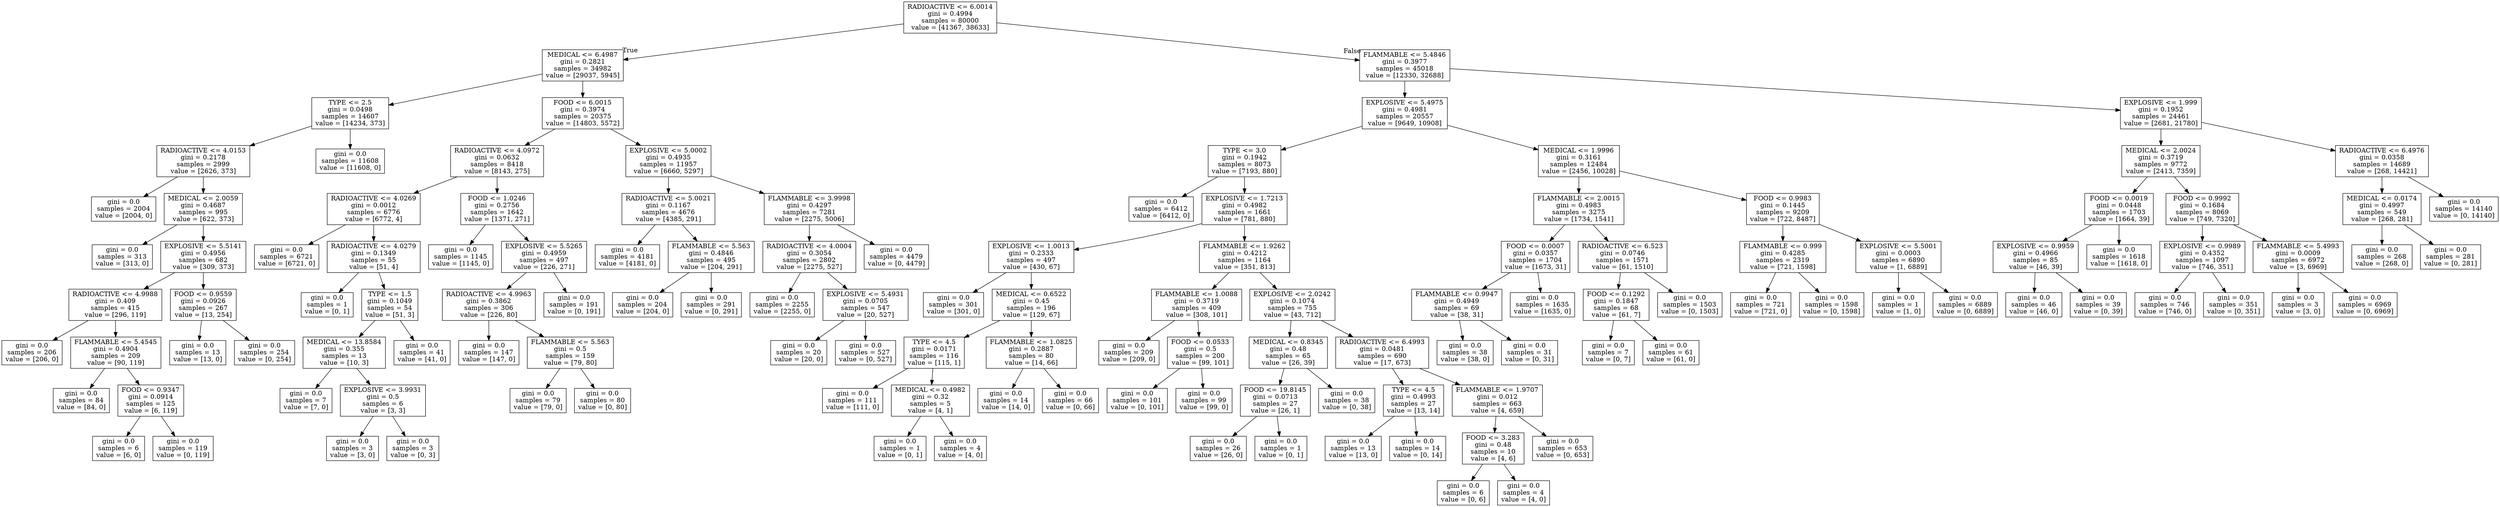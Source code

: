 digraph Tree {
node [shape=box] ;
0 [label="RADIOACTIVE <= 6.0014\ngini = 0.4994\nsamples = 80000\nvalue = [41367, 38633]"] ;
1 [label="MEDICAL <= 6.4987\ngini = 0.2821\nsamples = 34982\nvalue = [29037, 5945]"] ;
0 -> 1 [labeldistance=2.5, labelangle=45, headlabel="True"] ;
2 [label="TYPE <= 2.5\ngini = 0.0498\nsamples = 14607\nvalue = [14234, 373]"] ;
1 -> 2 ;
3 [label="RADIOACTIVE <= 4.0153\ngini = 0.2178\nsamples = 2999\nvalue = [2626, 373]"] ;
2 -> 3 ;
4 [label="gini = 0.0\nsamples = 2004\nvalue = [2004, 0]"] ;
3 -> 4 ;
5 [label="MEDICAL <= 2.0059\ngini = 0.4687\nsamples = 995\nvalue = [622, 373]"] ;
3 -> 5 ;
6 [label="gini = 0.0\nsamples = 313\nvalue = [313, 0]"] ;
5 -> 6 ;
7 [label="EXPLOSIVE <= 5.5141\ngini = 0.4956\nsamples = 682\nvalue = [309, 373]"] ;
5 -> 7 ;
8 [label="RADIOACTIVE <= 4.9988\ngini = 0.409\nsamples = 415\nvalue = [296, 119]"] ;
7 -> 8 ;
9 [label="gini = 0.0\nsamples = 206\nvalue = [206, 0]"] ;
8 -> 9 ;
10 [label="FLAMMABLE <= 5.4545\ngini = 0.4904\nsamples = 209\nvalue = [90, 119]"] ;
8 -> 10 ;
11 [label="gini = 0.0\nsamples = 84\nvalue = [84, 0]"] ;
10 -> 11 ;
12 [label="FOOD <= 0.9347\ngini = 0.0914\nsamples = 125\nvalue = [6, 119]"] ;
10 -> 12 ;
13 [label="gini = 0.0\nsamples = 6\nvalue = [6, 0]"] ;
12 -> 13 ;
14 [label="gini = 0.0\nsamples = 119\nvalue = [0, 119]"] ;
12 -> 14 ;
15 [label="FOOD <= 0.9559\ngini = 0.0926\nsamples = 267\nvalue = [13, 254]"] ;
7 -> 15 ;
16 [label="gini = 0.0\nsamples = 13\nvalue = [13, 0]"] ;
15 -> 16 ;
17 [label="gini = 0.0\nsamples = 254\nvalue = [0, 254]"] ;
15 -> 17 ;
18 [label="gini = 0.0\nsamples = 11608\nvalue = [11608, 0]"] ;
2 -> 18 ;
19 [label="FOOD <= 6.0015\ngini = 0.3974\nsamples = 20375\nvalue = [14803, 5572]"] ;
1 -> 19 ;
20 [label="RADIOACTIVE <= 4.0972\ngini = 0.0632\nsamples = 8418\nvalue = [8143, 275]"] ;
19 -> 20 ;
21 [label="RADIOACTIVE <= 4.0269\ngini = 0.0012\nsamples = 6776\nvalue = [6772, 4]"] ;
20 -> 21 ;
22 [label="gini = 0.0\nsamples = 6721\nvalue = [6721, 0]"] ;
21 -> 22 ;
23 [label="RADIOACTIVE <= 4.0279\ngini = 0.1349\nsamples = 55\nvalue = [51, 4]"] ;
21 -> 23 ;
24 [label="gini = 0.0\nsamples = 1\nvalue = [0, 1]"] ;
23 -> 24 ;
25 [label="TYPE <= 1.5\ngini = 0.1049\nsamples = 54\nvalue = [51, 3]"] ;
23 -> 25 ;
26 [label="MEDICAL <= 13.8584\ngini = 0.355\nsamples = 13\nvalue = [10, 3]"] ;
25 -> 26 ;
27 [label="gini = 0.0\nsamples = 7\nvalue = [7, 0]"] ;
26 -> 27 ;
28 [label="EXPLOSIVE <= 3.9931\ngini = 0.5\nsamples = 6\nvalue = [3, 3]"] ;
26 -> 28 ;
29 [label="gini = 0.0\nsamples = 3\nvalue = [3, 0]"] ;
28 -> 29 ;
30 [label="gini = 0.0\nsamples = 3\nvalue = [0, 3]"] ;
28 -> 30 ;
31 [label="gini = 0.0\nsamples = 41\nvalue = [41, 0]"] ;
25 -> 31 ;
32 [label="FOOD <= 1.0246\ngini = 0.2756\nsamples = 1642\nvalue = [1371, 271]"] ;
20 -> 32 ;
33 [label="gini = 0.0\nsamples = 1145\nvalue = [1145, 0]"] ;
32 -> 33 ;
34 [label="EXPLOSIVE <= 5.5265\ngini = 0.4959\nsamples = 497\nvalue = [226, 271]"] ;
32 -> 34 ;
35 [label="RADIOACTIVE <= 4.9963\ngini = 0.3862\nsamples = 306\nvalue = [226, 80]"] ;
34 -> 35 ;
36 [label="gini = 0.0\nsamples = 147\nvalue = [147, 0]"] ;
35 -> 36 ;
37 [label="FLAMMABLE <= 5.563\ngini = 0.5\nsamples = 159\nvalue = [79, 80]"] ;
35 -> 37 ;
38 [label="gini = 0.0\nsamples = 79\nvalue = [79, 0]"] ;
37 -> 38 ;
39 [label="gini = 0.0\nsamples = 80\nvalue = [0, 80]"] ;
37 -> 39 ;
40 [label="gini = 0.0\nsamples = 191\nvalue = [0, 191]"] ;
34 -> 40 ;
41 [label="EXPLOSIVE <= 5.0002\ngini = 0.4935\nsamples = 11957\nvalue = [6660, 5297]"] ;
19 -> 41 ;
42 [label="RADIOACTIVE <= 5.0021\ngini = 0.1167\nsamples = 4676\nvalue = [4385, 291]"] ;
41 -> 42 ;
43 [label="gini = 0.0\nsamples = 4181\nvalue = [4181, 0]"] ;
42 -> 43 ;
44 [label="FLAMMABLE <= 5.563\ngini = 0.4846\nsamples = 495\nvalue = [204, 291]"] ;
42 -> 44 ;
45 [label="gini = 0.0\nsamples = 204\nvalue = [204, 0]"] ;
44 -> 45 ;
46 [label="gini = 0.0\nsamples = 291\nvalue = [0, 291]"] ;
44 -> 46 ;
47 [label="FLAMMABLE <= 3.9998\ngini = 0.4297\nsamples = 7281\nvalue = [2275, 5006]"] ;
41 -> 47 ;
48 [label="RADIOACTIVE <= 4.0004\ngini = 0.3054\nsamples = 2802\nvalue = [2275, 527]"] ;
47 -> 48 ;
49 [label="gini = 0.0\nsamples = 2255\nvalue = [2255, 0]"] ;
48 -> 49 ;
50 [label="EXPLOSIVE <= 5.4931\ngini = 0.0705\nsamples = 547\nvalue = [20, 527]"] ;
48 -> 50 ;
51 [label="gini = 0.0\nsamples = 20\nvalue = [20, 0]"] ;
50 -> 51 ;
52 [label="gini = 0.0\nsamples = 527\nvalue = [0, 527]"] ;
50 -> 52 ;
53 [label="gini = 0.0\nsamples = 4479\nvalue = [0, 4479]"] ;
47 -> 53 ;
54 [label="FLAMMABLE <= 5.4846\ngini = 0.3977\nsamples = 45018\nvalue = [12330, 32688]"] ;
0 -> 54 [labeldistance=2.5, labelangle=-45, headlabel="False"] ;
55 [label="EXPLOSIVE <= 5.4975\ngini = 0.4981\nsamples = 20557\nvalue = [9649, 10908]"] ;
54 -> 55 ;
56 [label="TYPE <= 3.0\ngini = 0.1942\nsamples = 8073\nvalue = [7193, 880]"] ;
55 -> 56 ;
57 [label="gini = 0.0\nsamples = 6412\nvalue = [6412, 0]"] ;
56 -> 57 ;
58 [label="EXPLOSIVE <= 1.7213\ngini = 0.4982\nsamples = 1661\nvalue = [781, 880]"] ;
56 -> 58 ;
59 [label="EXPLOSIVE <= 1.0013\ngini = 0.2333\nsamples = 497\nvalue = [430, 67]"] ;
58 -> 59 ;
60 [label="gini = 0.0\nsamples = 301\nvalue = [301, 0]"] ;
59 -> 60 ;
61 [label="MEDICAL <= 0.6522\ngini = 0.45\nsamples = 196\nvalue = [129, 67]"] ;
59 -> 61 ;
62 [label="TYPE <= 4.5\ngini = 0.0171\nsamples = 116\nvalue = [115, 1]"] ;
61 -> 62 ;
63 [label="gini = 0.0\nsamples = 111\nvalue = [111, 0]"] ;
62 -> 63 ;
64 [label="MEDICAL <= 0.4982\ngini = 0.32\nsamples = 5\nvalue = [4, 1]"] ;
62 -> 64 ;
65 [label="gini = 0.0\nsamples = 1\nvalue = [0, 1]"] ;
64 -> 65 ;
66 [label="gini = 0.0\nsamples = 4\nvalue = [4, 0]"] ;
64 -> 66 ;
67 [label="FLAMMABLE <= 1.0825\ngini = 0.2887\nsamples = 80\nvalue = [14, 66]"] ;
61 -> 67 ;
68 [label="gini = 0.0\nsamples = 14\nvalue = [14, 0]"] ;
67 -> 68 ;
69 [label="gini = 0.0\nsamples = 66\nvalue = [0, 66]"] ;
67 -> 69 ;
70 [label="FLAMMABLE <= 1.9262\ngini = 0.4212\nsamples = 1164\nvalue = [351, 813]"] ;
58 -> 70 ;
71 [label="FLAMMABLE <= 1.0088\ngini = 0.3719\nsamples = 409\nvalue = [308, 101]"] ;
70 -> 71 ;
72 [label="gini = 0.0\nsamples = 209\nvalue = [209, 0]"] ;
71 -> 72 ;
73 [label="FOOD <= 0.0533\ngini = 0.5\nsamples = 200\nvalue = [99, 101]"] ;
71 -> 73 ;
74 [label="gini = 0.0\nsamples = 101\nvalue = [0, 101]"] ;
73 -> 74 ;
75 [label="gini = 0.0\nsamples = 99\nvalue = [99, 0]"] ;
73 -> 75 ;
76 [label="EXPLOSIVE <= 2.0242\ngini = 0.1074\nsamples = 755\nvalue = [43, 712]"] ;
70 -> 76 ;
77 [label="MEDICAL <= 0.8345\ngini = 0.48\nsamples = 65\nvalue = [26, 39]"] ;
76 -> 77 ;
78 [label="FOOD <= 19.8145\ngini = 0.0713\nsamples = 27\nvalue = [26, 1]"] ;
77 -> 78 ;
79 [label="gini = 0.0\nsamples = 26\nvalue = [26, 0]"] ;
78 -> 79 ;
80 [label="gini = 0.0\nsamples = 1\nvalue = [0, 1]"] ;
78 -> 80 ;
81 [label="gini = 0.0\nsamples = 38\nvalue = [0, 38]"] ;
77 -> 81 ;
82 [label="RADIOACTIVE <= 6.4993\ngini = 0.0481\nsamples = 690\nvalue = [17, 673]"] ;
76 -> 82 ;
83 [label="TYPE <= 4.5\ngini = 0.4993\nsamples = 27\nvalue = [13, 14]"] ;
82 -> 83 ;
84 [label="gini = 0.0\nsamples = 13\nvalue = [13, 0]"] ;
83 -> 84 ;
85 [label="gini = 0.0\nsamples = 14\nvalue = [0, 14]"] ;
83 -> 85 ;
86 [label="FLAMMABLE <= 1.9707\ngini = 0.012\nsamples = 663\nvalue = [4, 659]"] ;
82 -> 86 ;
87 [label="FOOD <= 3.283\ngini = 0.48\nsamples = 10\nvalue = [4, 6]"] ;
86 -> 87 ;
88 [label="gini = 0.0\nsamples = 6\nvalue = [0, 6]"] ;
87 -> 88 ;
89 [label="gini = 0.0\nsamples = 4\nvalue = [4, 0]"] ;
87 -> 89 ;
90 [label="gini = 0.0\nsamples = 653\nvalue = [0, 653]"] ;
86 -> 90 ;
91 [label="MEDICAL <= 1.9996\ngini = 0.3161\nsamples = 12484\nvalue = [2456, 10028]"] ;
55 -> 91 ;
92 [label="FLAMMABLE <= 2.0015\ngini = 0.4983\nsamples = 3275\nvalue = [1734, 1541]"] ;
91 -> 92 ;
93 [label="FOOD <= 0.0007\ngini = 0.0357\nsamples = 1704\nvalue = [1673, 31]"] ;
92 -> 93 ;
94 [label="FLAMMABLE <= 0.9947\ngini = 0.4949\nsamples = 69\nvalue = [38, 31]"] ;
93 -> 94 ;
95 [label="gini = 0.0\nsamples = 38\nvalue = [38, 0]"] ;
94 -> 95 ;
96 [label="gini = 0.0\nsamples = 31\nvalue = [0, 31]"] ;
94 -> 96 ;
97 [label="gini = 0.0\nsamples = 1635\nvalue = [1635, 0]"] ;
93 -> 97 ;
98 [label="RADIOACTIVE <= 6.523\ngini = 0.0746\nsamples = 1571\nvalue = [61, 1510]"] ;
92 -> 98 ;
99 [label="FOOD <= 0.1292\ngini = 0.1847\nsamples = 68\nvalue = [61, 7]"] ;
98 -> 99 ;
100 [label="gini = 0.0\nsamples = 7\nvalue = [0, 7]"] ;
99 -> 100 ;
101 [label="gini = 0.0\nsamples = 61\nvalue = [61, 0]"] ;
99 -> 101 ;
102 [label="gini = 0.0\nsamples = 1503\nvalue = [0, 1503]"] ;
98 -> 102 ;
103 [label="FOOD <= 0.9983\ngini = 0.1445\nsamples = 9209\nvalue = [722, 8487]"] ;
91 -> 103 ;
104 [label="FLAMMABLE <= 0.999\ngini = 0.4285\nsamples = 2319\nvalue = [721, 1598]"] ;
103 -> 104 ;
105 [label="gini = 0.0\nsamples = 721\nvalue = [721, 0]"] ;
104 -> 105 ;
106 [label="gini = 0.0\nsamples = 1598\nvalue = [0, 1598]"] ;
104 -> 106 ;
107 [label="EXPLOSIVE <= 5.5001\ngini = 0.0003\nsamples = 6890\nvalue = [1, 6889]"] ;
103 -> 107 ;
108 [label="gini = 0.0\nsamples = 1\nvalue = [1, 0]"] ;
107 -> 108 ;
109 [label="gini = 0.0\nsamples = 6889\nvalue = [0, 6889]"] ;
107 -> 109 ;
110 [label="EXPLOSIVE <= 1.999\ngini = 0.1952\nsamples = 24461\nvalue = [2681, 21780]"] ;
54 -> 110 ;
111 [label="MEDICAL <= 2.0024\ngini = 0.3719\nsamples = 9772\nvalue = [2413, 7359]"] ;
110 -> 111 ;
112 [label="FOOD <= 0.0019\ngini = 0.0448\nsamples = 1703\nvalue = [1664, 39]"] ;
111 -> 112 ;
113 [label="EXPLOSIVE <= 0.9959\ngini = 0.4966\nsamples = 85\nvalue = [46, 39]"] ;
112 -> 113 ;
114 [label="gini = 0.0\nsamples = 46\nvalue = [46, 0]"] ;
113 -> 114 ;
115 [label="gini = 0.0\nsamples = 39\nvalue = [0, 39]"] ;
113 -> 115 ;
116 [label="gini = 0.0\nsamples = 1618\nvalue = [1618, 0]"] ;
112 -> 116 ;
117 [label="FOOD <= 0.9992\ngini = 0.1684\nsamples = 8069\nvalue = [749, 7320]"] ;
111 -> 117 ;
118 [label="EXPLOSIVE <= 0.9989\ngini = 0.4352\nsamples = 1097\nvalue = [746, 351]"] ;
117 -> 118 ;
119 [label="gini = 0.0\nsamples = 746\nvalue = [746, 0]"] ;
118 -> 119 ;
120 [label="gini = 0.0\nsamples = 351\nvalue = [0, 351]"] ;
118 -> 120 ;
121 [label="FLAMMABLE <= 5.4993\ngini = 0.0009\nsamples = 6972\nvalue = [3, 6969]"] ;
117 -> 121 ;
122 [label="gini = 0.0\nsamples = 3\nvalue = [3, 0]"] ;
121 -> 122 ;
123 [label="gini = 0.0\nsamples = 6969\nvalue = [0, 6969]"] ;
121 -> 123 ;
124 [label="RADIOACTIVE <= 6.4976\ngini = 0.0358\nsamples = 14689\nvalue = [268, 14421]"] ;
110 -> 124 ;
125 [label="MEDICAL <= 0.0174\ngini = 0.4997\nsamples = 549\nvalue = [268, 281]"] ;
124 -> 125 ;
126 [label="gini = 0.0\nsamples = 268\nvalue = [268, 0]"] ;
125 -> 126 ;
127 [label="gini = 0.0\nsamples = 281\nvalue = [0, 281]"] ;
125 -> 127 ;
128 [label="gini = 0.0\nsamples = 14140\nvalue = [0, 14140]"] ;
124 -> 128 ;
}